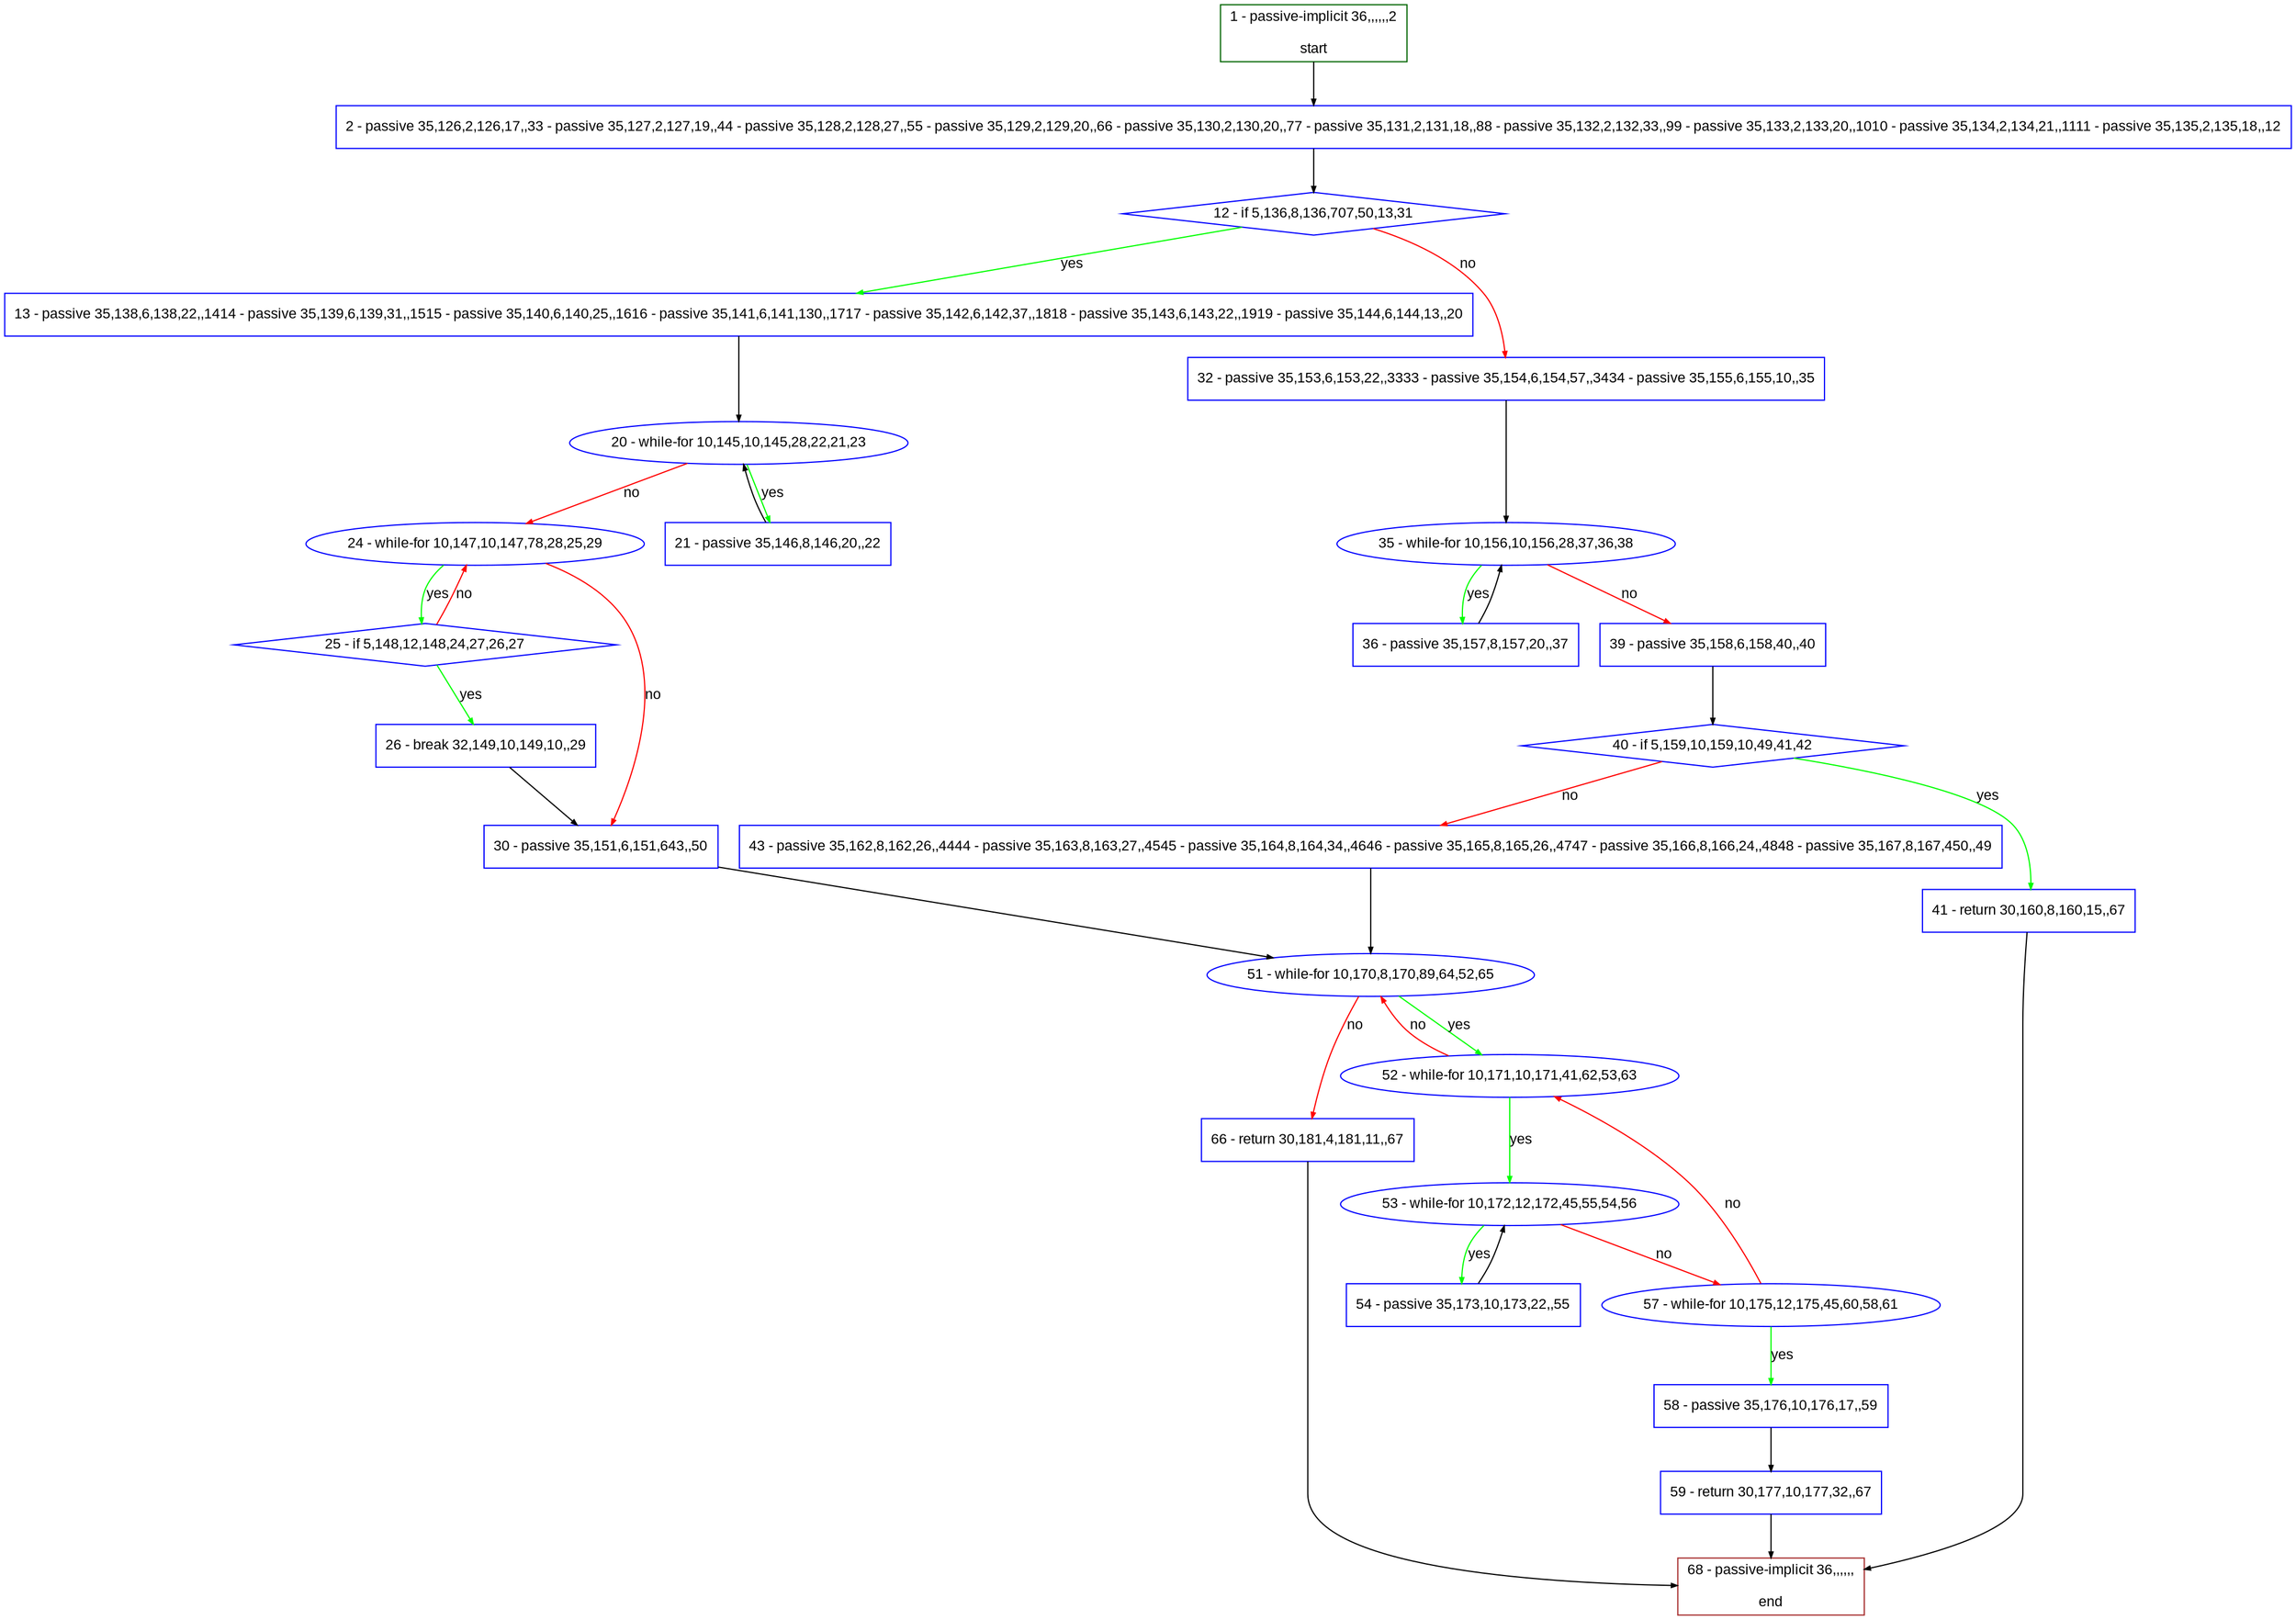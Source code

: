 digraph "" {
  graph [pack="true", label="", fontsize="12", packmode="clust", fontname="Arial", fillcolor="#FFFFCC", bgcolor="white", style="rounded,filled", compound="true"];
  node [node_initialized="no", label="", color="grey", fontsize="12", fillcolor="white", fontname="Arial", style="filled", shape="rectangle", compound="true", fixedsize="false"];
  edge [fontcolor="black", arrowhead="normal", arrowtail="none", arrowsize="0.5", ltail="", label="", color="black", fontsize="12", lhead="", fontname="Arial", dir="forward", compound="true"];
  __N1 [label="2 - passive 35,126,2,126,17,,33 - passive 35,127,2,127,19,,44 - passive 35,128,2,128,27,,55 - passive 35,129,2,129,20,,66 - passive 35,130,2,130,20,,77 - passive 35,131,2,131,18,,88 - passive 35,132,2,132,33,,99 - passive 35,133,2,133,20,,1010 - passive 35,134,2,134,21,,1111 - passive 35,135,2,135,18,,12", color="#0000ff", fillcolor="#ffffff", style="filled", shape="box"];
  __N2 [label="1 - passive-implicit 36,,,,,,2\n\nstart", color="#006400", fillcolor="#ffffff", style="filled", shape="box"];
  __N3 [label="12 - if 5,136,8,136,707,50,13,31", color="#0000ff", fillcolor="#ffffff", style="filled", shape="diamond"];
  __N4 [label="13 - passive 35,138,6,138,22,,1414 - passive 35,139,6,139,31,,1515 - passive 35,140,6,140,25,,1616 - passive 35,141,6,141,130,,1717 - passive 35,142,6,142,37,,1818 - passive 35,143,6,143,22,,1919 - passive 35,144,6,144,13,,20", color="#0000ff", fillcolor="#ffffff", style="filled", shape="box"];
  __N5 [label="32 - passive 35,153,6,153,22,,3333 - passive 35,154,6,154,57,,3434 - passive 35,155,6,155,10,,35", color="#0000ff", fillcolor="#ffffff", style="filled", shape="box"];
  __N6 [label="20 - while-for 10,145,10,145,28,22,21,23", color="#0000ff", fillcolor="#ffffff", style="filled", shape="oval"];
  __N7 [label="21 - passive 35,146,8,146,20,,22", color="#0000ff", fillcolor="#ffffff", style="filled", shape="box"];
  __N8 [label="24 - while-for 10,147,10,147,78,28,25,29", color="#0000ff", fillcolor="#ffffff", style="filled", shape="oval"];
  __N9 [label="25 - if 5,148,12,148,24,27,26,27", color="#0000ff", fillcolor="#ffffff", style="filled", shape="diamond"];
  __N10 [label="30 - passive 35,151,6,151,643,,50", color="#0000ff", fillcolor="#ffffff", style="filled", shape="box"];
  __N11 [label="26 - break 32,149,10,149,10,,29", color="#0000ff", fillcolor="#ffffff", style="filled", shape="box"];
  __N12 [label="51 - while-for 10,170,8,170,89,64,52,65", color="#0000ff", fillcolor="#ffffff", style="filled", shape="oval"];
  __N13 [label="35 - while-for 10,156,10,156,28,37,36,38", color="#0000ff", fillcolor="#ffffff", style="filled", shape="oval"];
  __N14 [label="36 - passive 35,157,8,157,20,,37", color="#0000ff", fillcolor="#ffffff", style="filled", shape="box"];
  __N15 [label="39 - passive 35,158,6,158,40,,40", color="#0000ff", fillcolor="#ffffff", style="filled", shape="box"];
  __N16 [label="40 - if 5,159,10,159,10,49,41,42", color="#0000ff", fillcolor="#ffffff", style="filled", shape="diamond"];
  __N17 [label="41 - return 30,160,8,160,15,,67", color="#0000ff", fillcolor="#ffffff", style="filled", shape="box"];
  __N18 [label="43 - passive 35,162,8,162,26,,4444 - passive 35,163,8,163,27,,4545 - passive 35,164,8,164,34,,4646 - passive 35,165,8,165,26,,4747 - passive 35,166,8,166,24,,4848 - passive 35,167,8,167,450,,49", color="#0000ff", fillcolor="#ffffff", style="filled", shape="box"];
  __N19 [label="68 - passive-implicit 36,,,,,,\n\nend", color="#a52a2a", fillcolor="#ffffff", style="filled", shape="box"];
  __N20 [label="52 - while-for 10,171,10,171,41,62,53,63", color="#0000ff", fillcolor="#ffffff", style="filled", shape="oval"];
  __N21 [label="66 - return 30,181,4,181,11,,67", color="#0000ff", fillcolor="#ffffff", style="filled", shape="box"];
  __N22 [label="53 - while-for 10,172,12,172,45,55,54,56", color="#0000ff", fillcolor="#ffffff", style="filled", shape="oval"];
  __N23 [label="54 - passive 35,173,10,173,22,,55", color="#0000ff", fillcolor="#ffffff", style="filled", shape="box"];
  __N24 [label="57 - while-for 10,175,12,175,45,60,58,61", color="#0000ff", fillcolor="#ffffff", style="filled", shape="oval"];
  __N25 [label="58 - passive 35,176,10,176,17,,59", color="#0000ff", fillcolor="#ffffff", style="filled", shape="box"];
  __N26 [label="59 - return 30,177,10,177,32,,67", color="#0000ff", fillcolor="#ffffff", style="filled", shape="box"];
  __N2 -> __N1 [arrowhead="normal", arrowtail="none", color="#000000", label="", dir="forward"];
  __N1 -> __N3 [arrowhead="normal", arrowtail="none", color="#000000", label="", dir="forward"];
  __N3 -> __N4 [arrowhead="normal", arrowtail="none", color="#00ff00", label="yes", dir="forward"];
  __N3 -> __N5 [arrowhead="normal", arrowtail="none", color="#ff0000", label="no", dir="forward"];
  __N4 -> __N6 [arrowhead="normal", arrowtail="none", color="#000000", label="", dir="forward"];
  __N6 -> __N7 [arrowhead="normal", arrowtail="none", color="#00ff00", label="yes", dir="forward"];
  __N7 -> __N6 [arrowhead="normal", arrowtail="none", color="#000000", label="", dir="forward"];
  __N6 -> __N8 [arrowhead="normal", arrowtail="none", color="#ff0000", label="no", dir="forward"];
  __N8 -> __N9 [arrowhead="normal", arrowtail="none", color="#00ff00", label="yes", dir="forward"];
  __N9 -> __N8 [arrowhead="normal", arrowtail="none", color="#ff0000", label="no", dir="forward"];
  __N8 -> __N10 [arrowhead="normal", arrowtail="none", color="#ff0000", label="no", dir="forward"];
  __N9 -> __N11 [arrowhead="normal", arrowtail="none", color="#00ff00", label="yes", dir="forward"];
  __N11 -> __N10 [arrowhead="normal", arrowtail="none", color="#000000", label="", dir="forward"];
  __N10 -> __N12 [arrowhead="normal", arrowtail="none", color="#000000", label="", dir="forward"];
  __N5 -> __N13 [arrowhead="normal", arrowtail="none", color="#000000", label="", dir="forward"];
  __N13 -> __N14 [arrowhead="normal", arrowtail="none", color="#00ff00", label="yes", dir="forward"];
  __N14 -> __N13 [arrowhead="normal", arrowtail="none", color="#000000", label="", dir="forward"];
  __N13 -> __N15 [arrowhead="normal", arrowtail="none", color="#ff0000", label="no", dir="forward"];
  __N15 -> __N16 [arrowhead="normal", arrowtail="none", color="#000000", label="", dir="forward"];
  __N16 -> __N17 [arrowhead="normal", arrowtail="none", color="#00ff00", label="yes", dir="forward"];
  __N16 -> __N18 [arrowhead="normal", arrowtail="none", color="#ff0000", label="no", dir="forward"];
  __N17 -> __N19 [arrowhead="normal", arrowtail="none", color="#000000", label="", dir="forward"];
  __N18 -> __N12 [arrowhead="normal", arrowtail="none", color="#000000", label="", dir="forward"];
  __N12 -> __N20 [arrowhead="normal", arrowtail="none", color="#00ff00", label="yes", dir="forward"];
  __N20 -> __N12 [arrowhead="normal", arrowtail="none", color="#ff0000", label="no", dir="forward"];
  __N12 -> __N21 [arrowhead="normal", arrowtail="none", color="#ff0000", label="no", dir="forward"];
  __N20 -> __N22 [arrowhead="normal", arrowtail="none", color="#00ff00", label="yes", dir="forward"];
  __N22 -> __N23 [arrowhead="normal", arrowtail="none", color="#00ff00", label="yes", dir="forward"];
  __N23 -> __N22 [arrowhead="normal", arrowtail="none", color="#000000", label="", dir="forward"];
  __N22 -> __N24 [arrowhead="normal", arrowtail="none", color="#ff0000", label="no", dir="forward"];
  __N24 -> __N20 [arrowhead="normal", arrowtail="none", color="#ff0000", label="no", dir="forward"];
  __N24 -> __N25 [arrowhead="normal", arrowtail="none", color="#00ff00", label="yes", dir="forward"];
  __N25 -> __N26 [arrowhead="normal", arrowtail="none", color="#000000", label="", dir="forward"];
  __N26 -> __N19 [arrowhead="normal", arrowtail="none", color="#000000", label="", dir="forward"];
  __N21 -> __N19 [arrowhead="normal", arrowtail="none", color="#000000", label="", dir="forward"];
}
